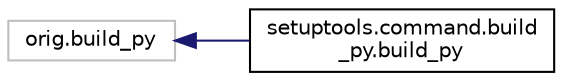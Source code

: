 digraph "Graphical Class Hierarchy"
{
 // LATEX_PDF_SIZE
  edge [fontname="Helvetica",fontsize="10",labelfontname="Helvetica",labelfontsize="10"];
  node [fontname="Helvetica",fontsize="10",shape=record];
  rankdir="LR";
  Node346 [label="orig.build_py",height=0.2,width=0.4,color="grey75", fillcolor="white", style="filled",tooltip=" "];
  Node346 -> Node0 [dir="back",color="midnightblue",fontsize="10",style="solid",fontname="Helvetica"];
  Node0 [label="setuptools.command.build\l_py.build_py",height=0.2,width=0.4,color="black", fillcolor="white", style="filled",URL="$classsetuptools_1_1command_1_1build__py_1_1build__py.html",tooltip=" "];
}
